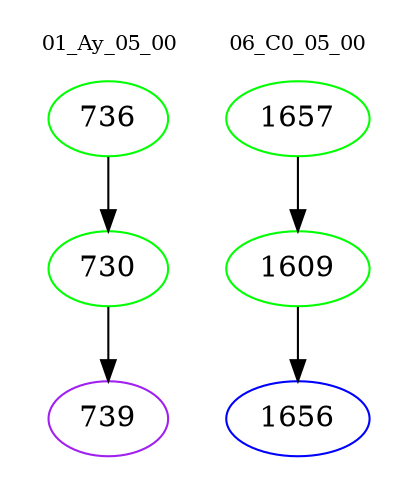 digraph{
subgraph cluster_0 {
color = white
label = "01_Ay_05_00";
fontsize=10;
T0_736 [label="736", color="green"]
T0_736 -> T0_730 [color="black"]
T0_730 [label="730", color="green"]
T0_730 -> T0_739 [color="black"]
T0_739 [label="739", color="purple"]
}
subgraph cluster_1 {
color = white
label = "06_C0_05_00";
fontsize=10;
T1_1657 [label="1657", color="green"]
T1_1657 -> T1_1609 [color="black"]
T1_1609 [label="1609", color="green"]
T1_1609 -> T1_1656 [color="black"]
T1_1656 [label="1656", color="blue"]
}
}
